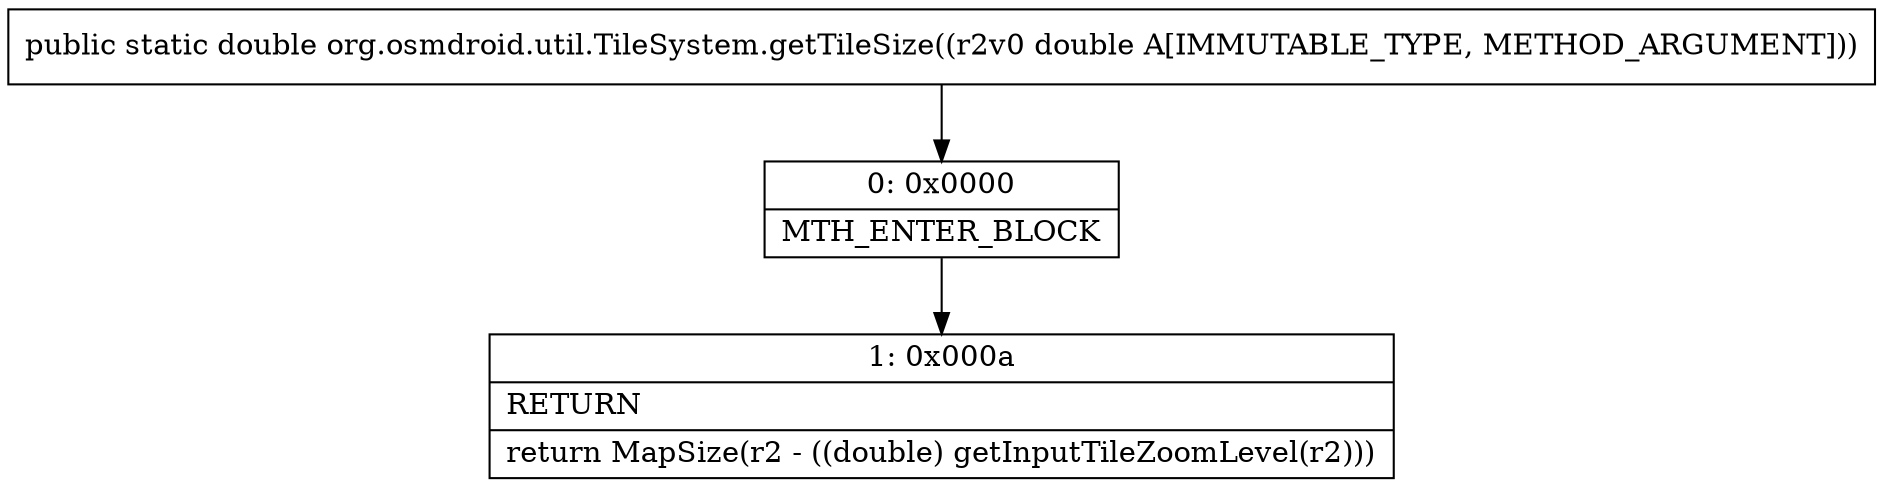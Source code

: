 digraph "CFG fororg.osmdroid.util.TileSystem.getTileSize(D)D" {
Node_0 [shape=record,label="{0\:\ 0x0000|MTH_ENTER_BLOCK\l}"];
Node_1 [shape=record,label="{1\:\ 0x000a|RETURN\l|return MapSize(r2 \- ((double) getInputTileZoomLevel(r2)))\l}"];
MethodNode[shape=record,label="{public static double org.osmdroid.util.TileSystem.getTileSize((r2v0 double A[IMMUTABLE_TYPE, METHOD_ARGUMENT])) }"];
MethodNode -> Node_0;
Node_0 -> Node_1;
}

